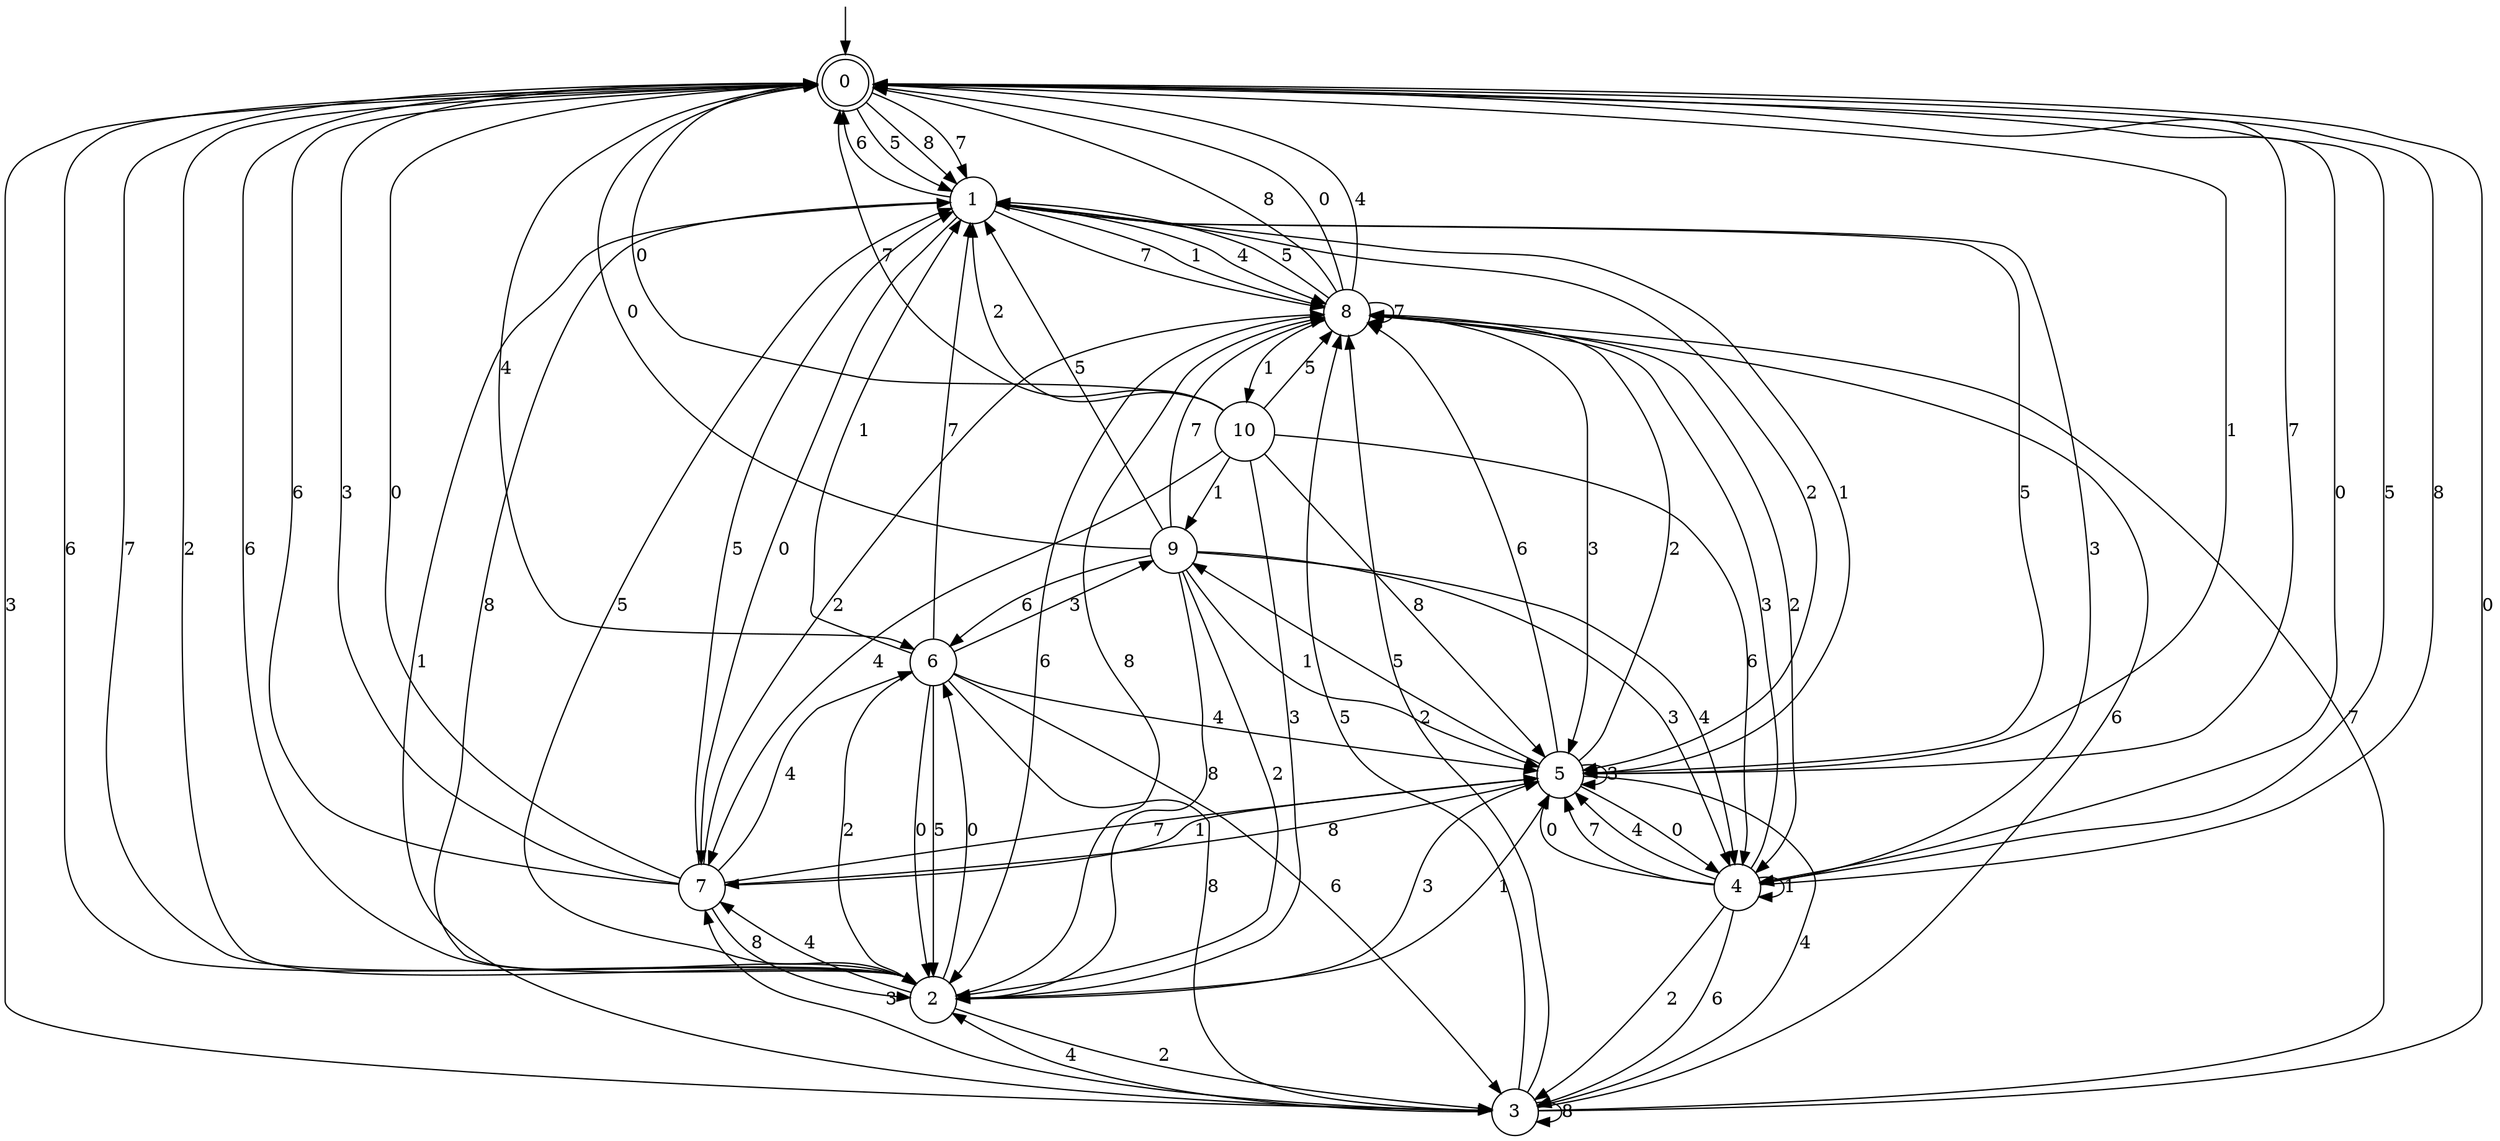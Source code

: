 digraph g {

	s0 [shape="doublecircle" label="0"];
	s1 [shape="circle" label="1"];
	s2 [shape="circle" label="2"];
	s3 [shape="circle" label="3"];
	s4 [shape="circle" label="4"];
	s5 [shape="circle" label="5"];
	s6 [shape="circle" label="6"];
	s7 [shape="circle" label="7"];
	s8 [shape="circle" label="8"];
	s9 [shape="circle" label="9"];
	s10 [shape="circle" label="10"];
	s0 -> s1 [label="5"];
	s0 -> s2 [label="2"];
	s0 -> s1 [label="8"];
	s0 -> s2 [label="6"];
	s0 -> s3 [label="3"];
	s0 -> s4 [label="0"];
	s0 -> s1 [label="7"];
	s0 -> s5 [label="1"];
	s0 -> s6 [label="4"];
	s1 -> s5 [label="5"];
	s1 -> s5 [label="2"];
	s1 -> s2 [label="8"];
	s1 -> s0 [label="6"];
	s1 -> s4 [label="3"];
	s1 -> s7 [label="0"];
	s1 -> s8 [label="7"];
	s1 -> s8 [label="1"];
	s1 -> s8 [label="4"];
	s2 -> s1 [label="5"];
	s2 -> s3 [label="2"];
	s2 -> s8 [label="8"];
	s2 -> s0 [label="6"];
	s2 -> s5 [label="3"];
	s2 -> s6 [label="0"];
	s2 -> s0 [label="7"];
	s2 -> s5 [label="1"];
	s2 -> s7 [label="4"];
	s3 -> s8 [label="5"];
	s3 -> s8 [label="2"];
	s3 -> s3 [label="8"];
	s3 -> s8 [label="6"];
	s3 -> s7 [label="3"];
	s3 -> s0 [label="0"];
	s3 -> s8 [label="7"];
	s3 -> s1 [label="1"];
	s3 -> s2 [label="4"];
	s4 -> s0 [label="5"];
	s4 -> s3 [label="2"];
	s4 -> s0 [label="8"];
	s4 -> s3 [label="6"];
	s4 -> s8 [label="3"];
	s4 -> s5 [label="0"];
	s4 -> s5 [label="7"];
	s4 -> s4 [label="1"];
	s4 -> s5 [label="4"];
	s5 -> s9 [label="5"];
	s5 -> s8 [label="2"];
	s5 -> s7 [label="8"];
	s5 -> s8 [label="6"];
	s5 -> s5 [label="3"];
	s5 -> s4 [label="0"];
	s5 -> s0 [label="7"];
	s5 -> s1 [label="1"];
	s5 -> s3 [label="4"];
	s6 -> s2 [label="5"];
	s6 -> s2 [label="2"];
	s6 -> s3 [label="8"];
	s6 -> s3 [label="6"];
	s6 -> s9 [label="3"];
	s6 -> s2 [label="0"];
	s6 -> s1 [label="7"];
	s6 -> s1 [label="1"];
	s6 -> s5 [label="4"];
	s7 -> s1 [label="5"];
	s7 -> s8 [label="2"];
	s7 -> s2 [label="8"];
	s7 -> s0 [label="6"];
	s7 -> s0 [label="3"];
	s7 -> s0 [label="0"];
	s7 -> s5 [label="7"];
	s7 -> s5 [label="1"];
	s7 -> s6 [label="4"];
	s8 -> s1 [label="5"];
	s8 -> s4 [label="2"];
	s8 -> s0 [label="8"];
	s8 -> s2 [label="6"];
	s8 -> s5 [label="3"];
	s8 -> s0 [label="0"];
	s8 -> s8 [label="7"];
	s8 -> s10 [label="1"];
	s8 -> s0 [label="4"];
	s9 -> s1 [label="5"];
	s9 -> s2 [label="2"];
	s9 -> s2 [label="8"];
	s9 -> s6 [label="6"];
	s9 -> s4 [label="3"];
	s9 -> s0 [label="0"];
	s9 -> s8 [label="7"];
	s9 -> s5 [label="1"];
	s9 -> s4 [label="4"];
	s10 -> s8 [label="5"];
	s10 -> s1 [label="2"];
	s10 -> s5 [label="8"];
	s10 -> s4 [label="6"];
	s10 -> s2 [label="3"];
	s10 -> s0 [label="0"];
	s10 -> s0 [label="7"];
	s10 -> s9 [label="1"];
	s10 -> s7 [label="4"];

__start0 [label="" shape="none" width="0" height="0"];
__start0 -> s0;

}
